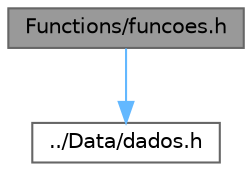 digraph "Functions/funcoes.h"
{
 // LATEX_PDF_SIZE
  bgcolor="transparent";
  edge [fontname=Helvetica,fontsize=10,labelfontname=Helvetica,labelfontsize=10];
  node [fontname=Helvetica,fontsize=10,shape=box,height=0.2,width=0.4];
  Node1 [id="Node000001",label="Functions/funcoes.h",height=0.2,width=0.4,color="gray40", fillcolor="grey60", style="filled", fontcolor="black",tooltip="Ficheiro com as definições das funções do menu."];
  Node1 -> Node2 [id="edge2_Node000001_Node000002",color="steelblue1",style="solid",tooltip=" "];
  Node2 [id="Node000002",label="../Data/dados.h",height=0.2,width=0.4,color="grey40", fillcolor="white", style="filled",URL="$dados_8h.html",tooltip="Ficheiro com as estruturas das antenas e do nefasto."];
}
